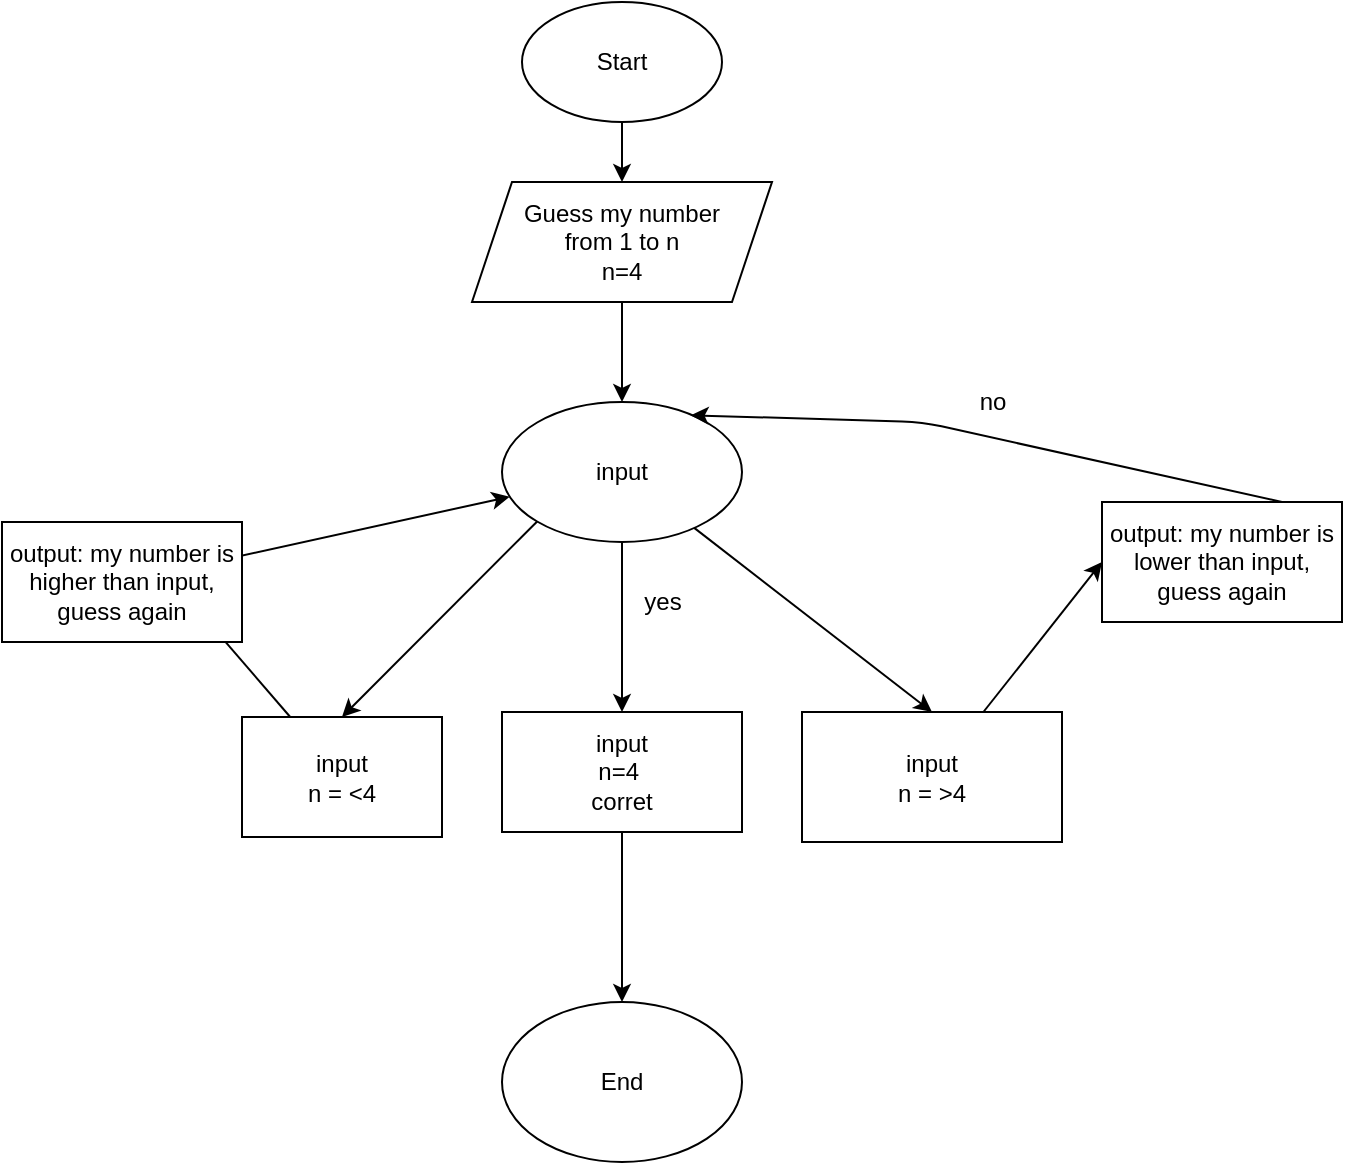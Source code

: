 <mxfile>
    <diagram id="lrjBST_1xfiXcMCl61pq" name="Page-1">
        <mxGraphModel dx="569" dy="469" grid="1" gridSize="10" guides="1" tooltips="1" connect="1" arrows="1" fold="1" page="1" pageScale="1" pageWidth="827" pageHeight="1169" math="0" shadow="0">
            <root>
                <mxCell id="0"/>
                <mxCell id="1" parent="0"/>
                <mxCell id="31" value="" style="edgeStyle=none;html=1;" edge="1" parent="1" source="2" target="11">
                    <mxGeometry relative="1" as="geometry"/>
                </mxCell>
                <mxCell id="2" value="Start" style="ellipse;whiteSpace=wrap;html=1;" vertex="1" parent="1">
                    <mxGeometry x="280" y="170" width="100" height="60" as="geometry"/>
                </mxCell>
                <mxCell id="27" style="edgeStyle=none;html=1;entryX=0.5;entryY=0;entryDx=0;entryDy=0;" edge="1" parent="1" source="4" target="26">
                    <mxGeometry relative="1" as="geometry"/>
                </mxCell>
                <mxCell id="4" value="input&lt;br&gt;n = &amp;lt;4" style="rounded=0;whiteSpace=wrap;html=1;" vertex="1" parent="1">
                    <mxGeometry x="140" y="527.5" width="100" height="60" as="geometry"/>
                </mxCell>
                <mxCell id="24" style="edgeStyle=none;html=1;entryX=0;entryY=0.5;entryDx=0;entryDy=0;" edge="1" parent="1" source="5" target="23">
                    <mxGeometry relative="1" as="geometry"/>
                </mxCell>
                <mxCell id="5" value="input&lt;br&gt;n = &amp;gt;4" style="rounded=0;whiteSpace=wrap;html=1;" vertex="1" parent="1">
                    <mxGeometry x="420" y="525" width="130" height="65" as="geometry"/>
                </mxCell>
                <mxCell id="30" style="edgeStyle=none;html=1;entryX=0.5;entryY=0;entryDx=0;entryDy=0;" edge="1" parent="1" source="11" target="14">
                    <mxGeometry relative="1" as="geometry"/>
                </mxCell>
                <mxCell id="11" value="Guess my number&lt;br&gt;from 1 to n&lt;br&gt;n=4" style="shape=parallelogram;perimeter=parallelogramPerimeter;whiteSpace=wrap;html=1;fixedSize=1;" vertex="1" parent="1">
                    <mxGeometry x="255" y="260" width="150" height="60" as="geometry"/>
                </mxCell>
                <mxCell id="16" style="edgeStyle=none;html=1;entryX=0.5;entryY=0;entryDx=0;entryDy=0;" edge="1" parent="1" source="14" target="15">
                    <mxGeometry relative="1" as="geometry"/>
                </mxCell>
                <mxCell id="21" style="edgeStyle=none;html=1;entryX=0.5;entryY=0;entryDx=0;entryDy=0;" edge="1" parent="1" source="14" target="5">
                    <mxGeometry relative="1" as="geometry">
                        <mxPoint x="540" y="400" as="targetPoint"/>
                        <Array as="points"/>
                    </mxGeometry>
                </mxCell>
                <mxCell id="29" style="edgeStyle=none;html=1;exitX=0;exitY=1;exitDx=0;exitDy=0;entryX=0.5;entryY=0;entryDx=0;entryDy=0;" edge="1" parent="1" source="14" target="4">
                    <mxGeometry relative="1" as="geometry"/>
                </mxCell>
                <mxCell id="14" value="input" style="ellipse;whiteSpace=wrap;html=1;" vertex="1" parent="1">
                    <mxGeometry x="270" y="370" width="120" height="70" as="geometry"/>
                </mxCell>
                <mxCell id="20" style="edgeStyle=none;html=1;entryX=0.5;entryY=0;entryDx=0;entryDy=0;" edge="1" parent="1" source="15" target="19">
                    <mxGeometry relative="1" as="geometry"/>
                </mxCell>
                <mxCell id="15" value="input&lt;br&gt;n=4&amp;nbsp;&lt;br&gt;corret" style="rounded=0;whiteSpace=wrap;html=1;" vertex="1" parent="1">
                    <mxGeometry x="270" y="525" width="120" height="60" as="geometry"/>
                </mxCell>
                <mxCell id="18" value="yes" style="text;html=1;align=center;verticalAlign=middle;resizable=0;points=[];autosize=1;strokeColor=none;fillColor=none;" vertex="1" parent="1">
                    <mxGeometry x="335" y="460" width="30" height="20" as="geometry"/>
                </mxCell>
                <mxCell id="19" value="End" style="ellipse;whiteSpace=wrap;html=1;" vertex="1" parent="1">
                    <mxGeometry x="270" y="670" width="120" height="80" as="geometry"/>
                </mxCell>
                <mxCell id="22" value="no" style="text;html=1;align=center;verticalAlign=middle;resizable=0;points=[];autosize=1;strokeColor=none;fillColor=none;" vertex="1" parent="1">
                    <mxGeometry x="500" y="360" width="30" height="20" as="geometry"/>
                </mxCell>
                <mxCell id="25" style="edgeStyle=none;html=1;exitX=0.75;exitY=0;exitDx=0;exitDy=0;entryX=0.786;entryY=0.095;entryDx=0;entryDy=0;entryPerimeter=0;" edge="1" parent="1" source="23" target="14">
                    <mxGeometry relative="1" as="geometry">
                        <mxPoint x="650" y="380" as="targetPoint"/>
                        <Array as="points">
                            <mxPoint x="480" y="380"/>
                        </Array>
                    </mxGeometry>
                </mxCell>
                <mxCell id="23" value="output: my number is lower than input, guess again" style="rounded=0;whiteSpace=wrap;html=1;" vertex="1" parent="1">
                    <mxGeometry x="570" y="420" width="120" height="60" as="geometry"/>
                </mxCell>
                <mxCell id="28" style="edgeStyle=none;html=1;exitX=0.119;exitY=0.011;exitDx=0;exitDy=0;exitPerimeter=0;" edge="1" parent="1" source="26" target="14">
                    <mxGeometry relative="1" as="geometry">
                        <Array as="points">
                            <mxPoint x="80" y="460"/>
                        </Array>
                    </mxGeometry>
                </mxCell>
                <mxCell id="26" value="output: my number is higher than input, guess again" style="rounded=0;whiteSpace=wrap;html=1;" vertex="1" parent="1">
                    <mxGeometry x="20" y="430" width="120" height="60" as="geometry"/>
                </mxCell>
            </root>
        </mxGraphModel>
    </diagram>
</mxfile>